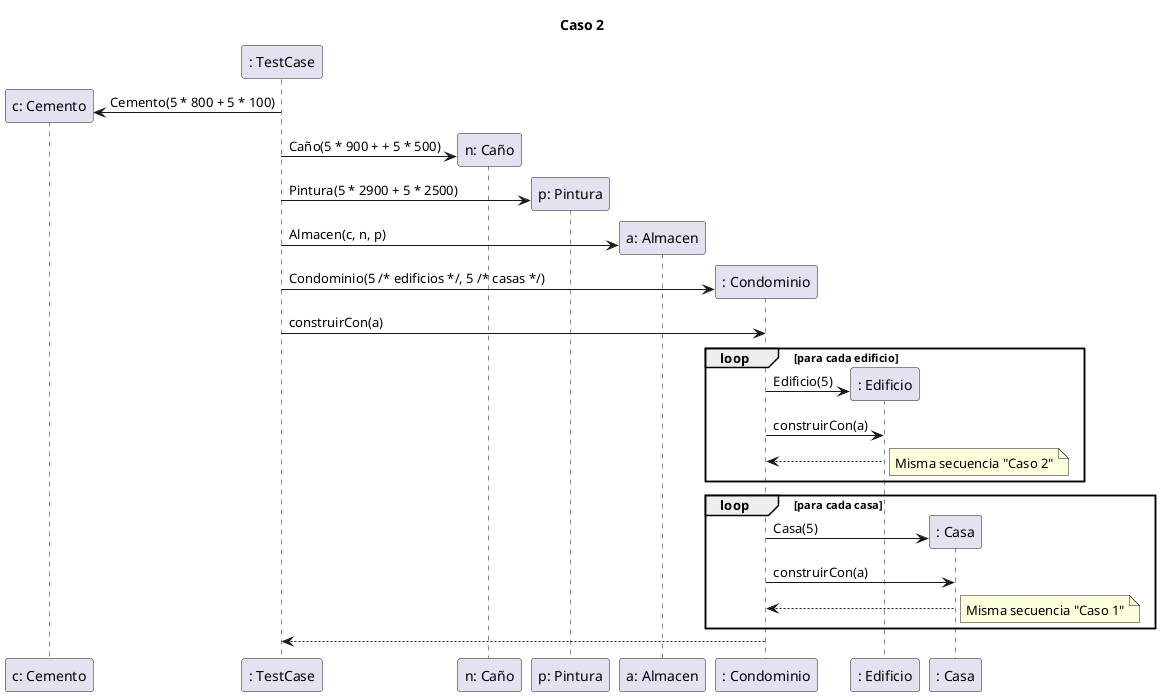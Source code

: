 @startuml

title Caso 2

create "c: Cemento"
": TestCase" -> "c: Cemento": Cemento(5 * 800 + 5 * 100)

create "n: Caño"
": TestCase" -> "n: Caño": Caño(5 * 900 + + 5 * 500)
 
create "p: Pintura"
": TestCase" -> "p: Pintura": Pintura(5 * 2900 + 5 * 2500)
 
create "a: Almacen"
": TestCase" -> "a: Almacen": Almacen(c, n, p)

create ": Condominio"

": TestCase" -> ": Condominio": Condominio(5 /* edificios */, 5 /* casas */)

": TestCase" -> ": Condominio": construirCon(a)

loop para cada edificio
    create ": Edificio"
    ": Condominio" -> ": Edificio": Edificio(5)
    ": Condominio" -> ": Edificio": construirCon(a)
    return
    note right
        Misma secuencia "Caso 2"
    end note
end

loop para cada casa
    create ": Casa"
    ": Condominio" -> ": Casa": Casa(5)
    ": Condominio" -> ": Casa": construirCon(a)
    return
    note right
        Misma secuencia "Caso 1"
    end note
end

": Condominio" --> ": TestCase":

@enduml